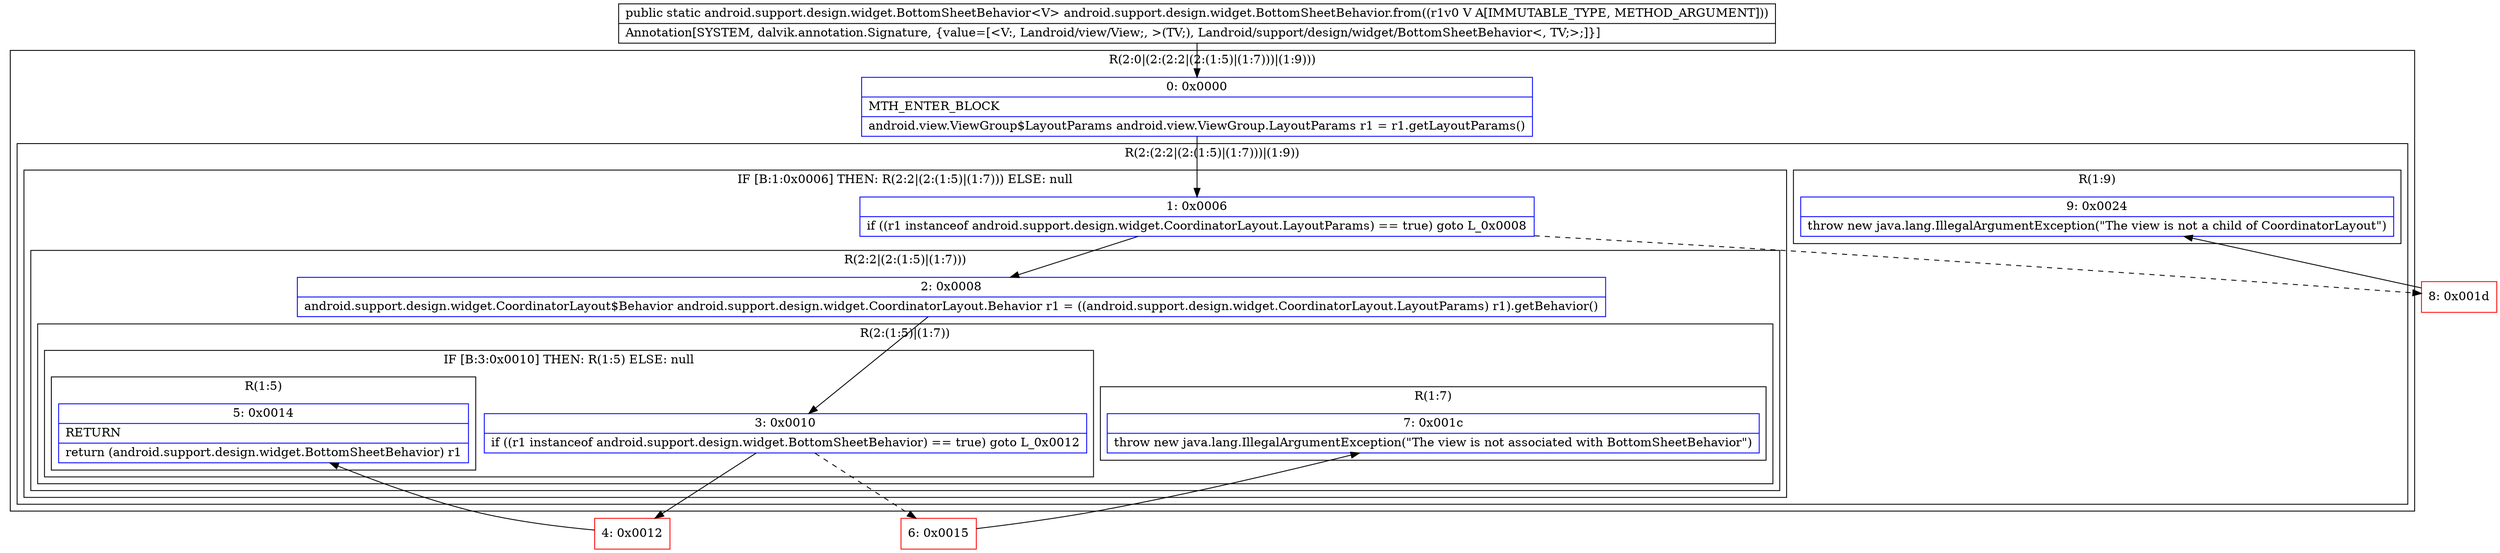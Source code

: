 digraph "CFG forandroid.support.design.widget.BottomSheetBehavior.from(Landroid\/view\/View;)Landroid\/support\/design\/widget\/BottomSheetBehavior;" {
subgraph cluster_Region_866976479 {
label = "R(2:0|(2:(2:2|(2:(1:5)|(1:7)))|(1:9)))";
node [shape=record,color=blue];
Node_0 [shape=record,label="{0\:\ 0x0000|MTH_ENTER_BLOCK\l|android.view.ViewGroup$LayoutParams android.view.ViewGroup.LayoutParams r1 = r1.getLayoutParams()\l}"];
subgraph cluster_Region_103077256 {
label = "R(2:(2:2|(2:(1:5)|(1:7)))|(1:9))";
node [shape=record,color=blue];
subgraph cluster_IfRegion_1343563779 {
label = "IF [B:1:0x0006] THEN: R(2:2|(2:(1:5)|(1:7))) ELSE: null";
node [shape=record,color=blue];
Node_1 [shape=record,label="{1\:\ 0x0006|if ((r1 instanceof android.support.design.widget.CoordinatorLayout.LayoutParams) == true) goto L_0x0008\l}"];
subgraph cluster_Region_1344890079 {
label = "R(2:2|(2:(1:5)|(1:7)))";
node [shape=record,color=blue];
Node_2 [shape=record,label="{2\:\ 0x0008|android.support.design.widget.CoordinatorLayout$Behavior android.support.design.widget.CoordinatorLayout.Behavior r1 = ((android.support.design.widget.CoordinatorLayout.LayoutParams) r1).getBehavior()\l}"];
subgraph cluster_Region_241649248 {
label = "R(2:(1:5)|(1:7))";
node [shape=record,color=blue];
subgraph cluster_IfRegion_1022614042 {
label = "IF [B:3:0x0010] THEN: R(1:5) ELSE: null";
node [shape=record,color=blue];
Node_3 [shape=record,label="{3\:\ 0x0010|if ((r1 instanceof android.support.design.widget.BottomSheetBehavior) == true) goto L_0x0012\l}"];
subgraph cluster_Region_1737723041 {
label = "R(1:5)";
node [shape=record,color=blue];
Node_5 [shape=record,label="{5\:\ 0x0014|RETURN\l|return (android.support.design.widget.BottomSheetBehavior) r1\l}"];
}
}
subgraph cluster_Region_1733996799 {
label = "R(1:7)";
node [shape=record,color=blue];
Node_7 [shape=record,label="{7\:\ 0x001c|throw new java.lang.IllegalArgumentException(\"The view is not associated with BottomSheetBehavior\")\l}"];
}
}
}
}
subgraph cluster_Region_909820966 {
label = "R(1:9)";
node [shape=record,color=blue];
Node_9 [shape=record,label="{9\:\ 0x0024|throw new java.lang.IllegalArgumentException(\"The view is not a child of CoordinatorLayout\")\l}"];
}
}
}
Node_4 [shape=record,color=red,label="{4\:\ 0x0012}"];
Node_6 [shape=record,color=red,label="{6\:\ 0x0015}"];
Node_8 [shape=record,color=red,label="{8\:\ 0x001d}"];
MethodNode[shape=record,label="{public static android.support.design.widget.BottomSheetBehavior\<V\> android.support.design.widget.BottomSheetBehavior.from((r1v0 V A[IMMUTABLE_TYPE, METHOD_ARGUMENT]))  | Annotation[SYSTEM, dalvik.annotation.Signature, \{value=[\<V:, Landroid\/view\/View;, \>(TV;), Landroid\/support\/design\/widget\/BottomSheetBehavior\<, TV;\>;]\}]\l}"];
MethodNode -> Node_0;
Node_0 -> Node_1;
Node_1 -> Node_2;
Node_1 -> Node_8[style=dashed];
Node_2 -> Node_3;
Node_3 -> Node_4;
Node_3 -> Node_6[style=dashed];
Node_4 -> Node_5;
Node_6 -> Node_7;
Node_8 -> Node_9;
}

